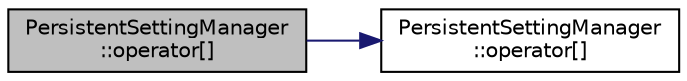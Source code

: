 digraph "PersistentSettingManager::operator[]"
{
  edge [fontname="Helvetica",fontsize="10",labelfontname="Helvetica",labelfontsize="10"];
  node [fontname="Helvetica",fontsize="10",shape=record];
  rankdir="LR";
  Node53 [label="PersistentSettingManager\l::operator[]",height=0.2,width=0.4,color="black", fillcolor="grey75", style="filled", fontcolor="black"];
  Node53 -> Node54 [color="midnightblue",fontsize="10",style="solid",fontname="Helvetica"];
  Node54 [label="PersistentSettingManager\l::operator[]",height=0.2,width=0.4,color="black", fillcolor="white", style="filled",URL="$classPersistentSettingManager.html#abe150a9ff78f1265ca0c5486f040c8f1"];
}
